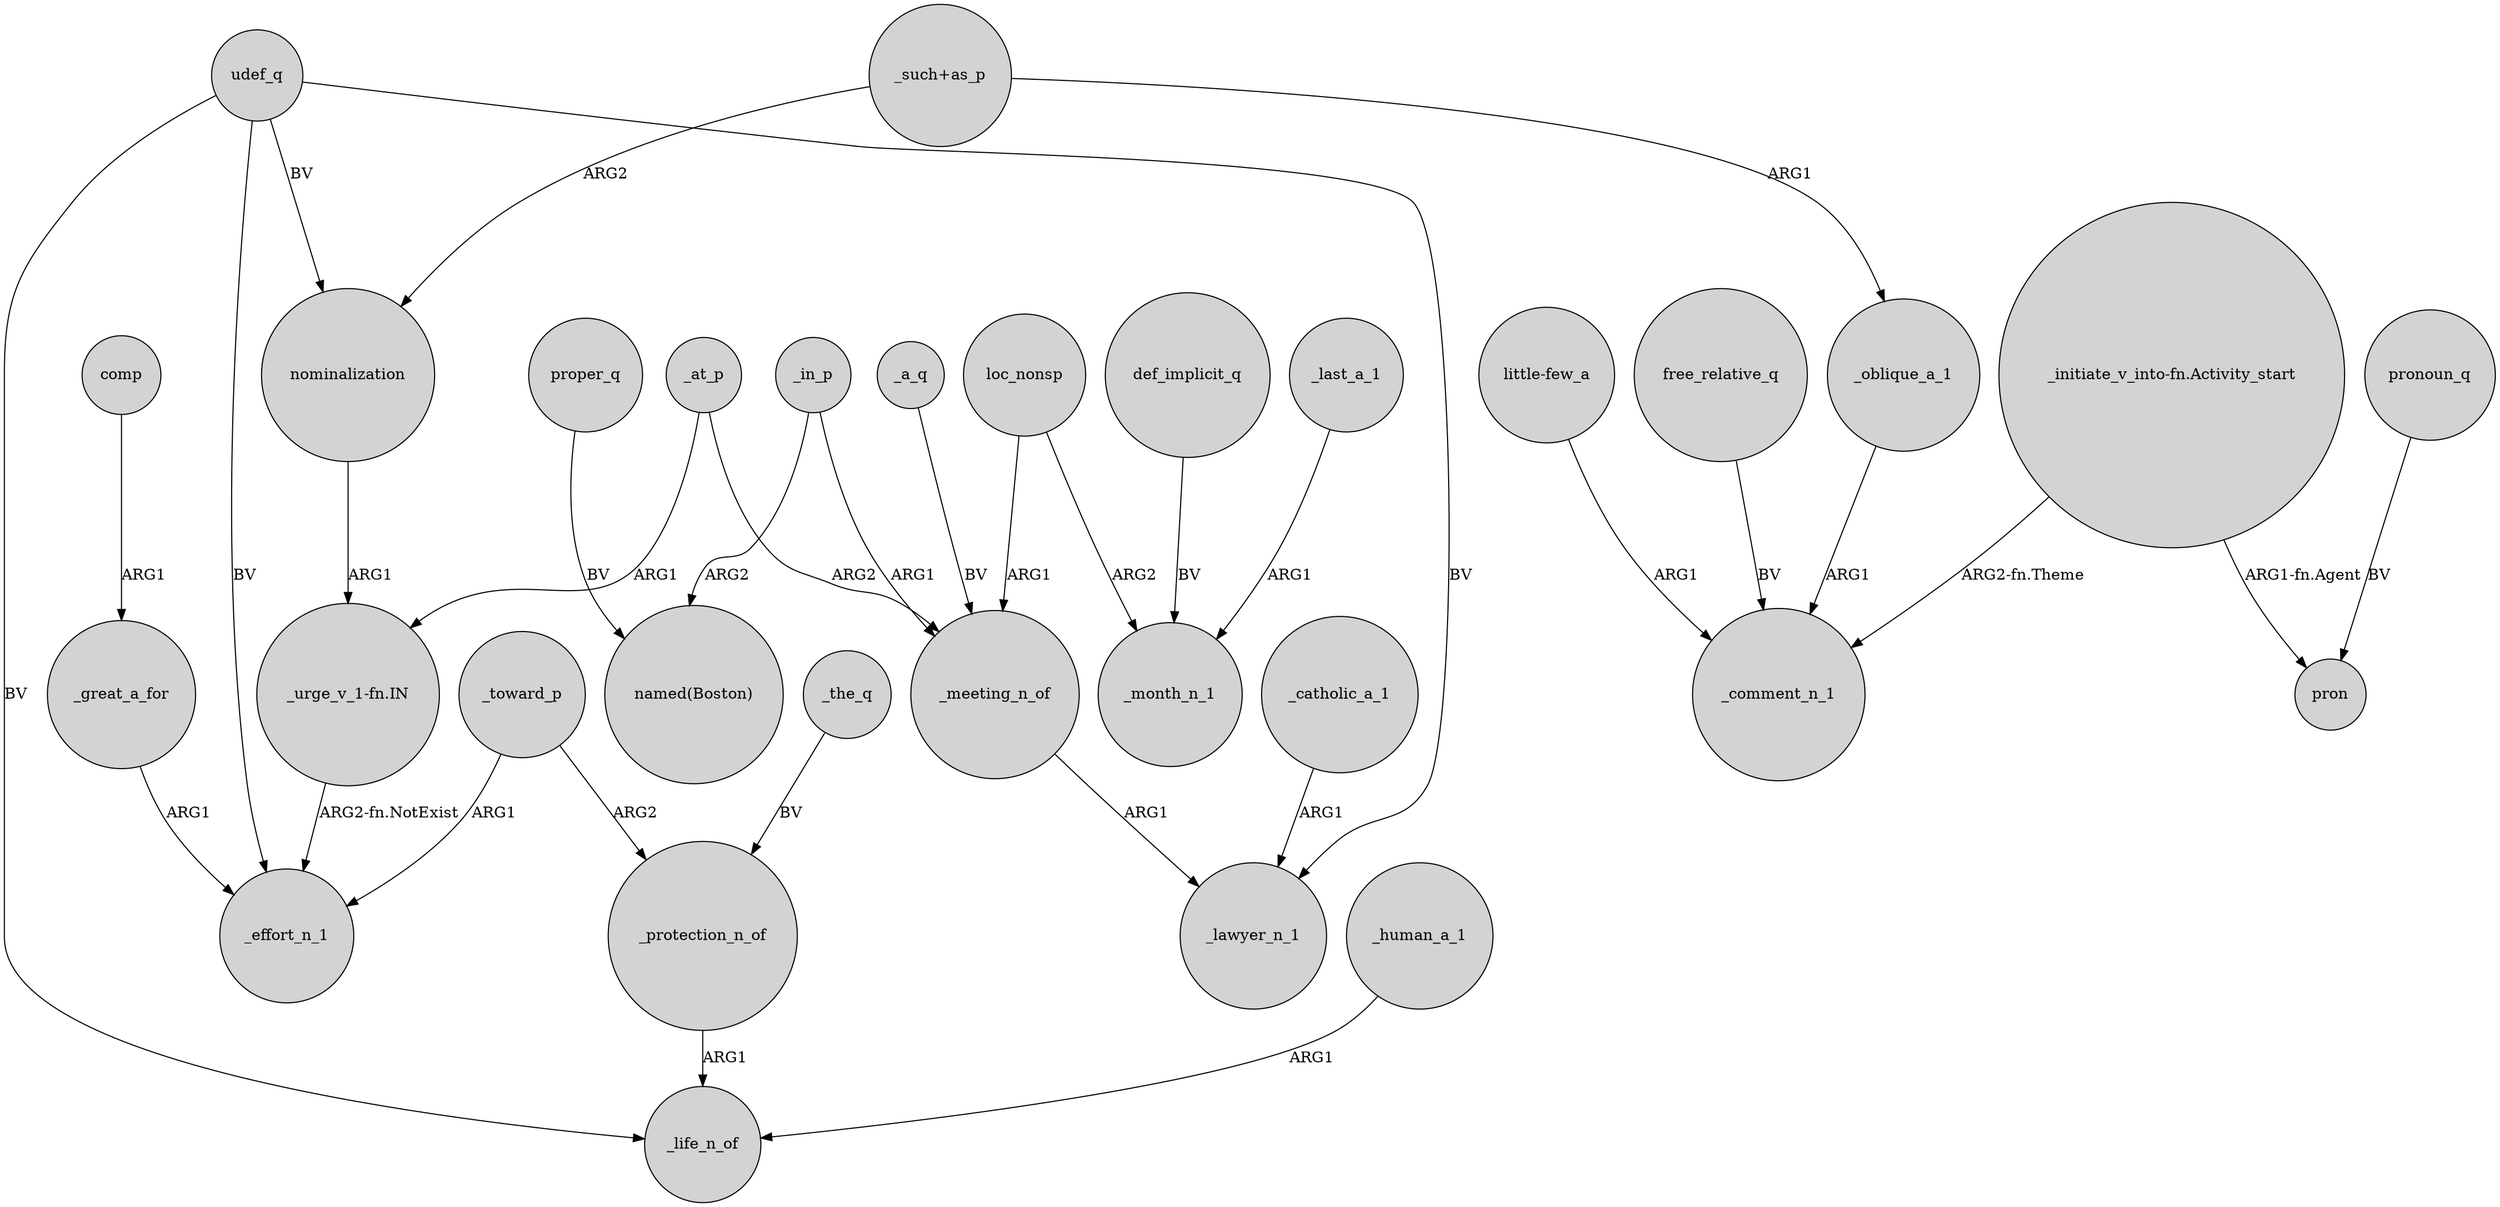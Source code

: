 digraph {
	node [shape=circle style=filled]
	"_such+as_p" -> nominalization [label=ARG2]
	_the_q -> _protection_n_of [label=BV]
	def_implicit_q -> _month_n_1 [label=BV]
	proper_q -> "named(Boston)" [label=BV]
	_at_p -> "_urge_v_1-fn.IN" [label=ARG1]
	_in_p -> "named(Boston)" [label=ARG2]
	_in_p -> _meeting_n_of [label=ARG1]
	udef_q -> _life_n_of [label=BV]
	_meeting_n_of -> _lawyer_n_1 [label=ARG1]
	"_urge_v_1-fn.IN" -> _effort_n_1 [label="ARG2-fn.NotExist"]
	_catholic_a_1 -> _lawyer_n_1 [label=ARG1]
	_toward_p -> _effort_n_1 [label=ARG1]
	_toward_p -> _protection_n_of [label=ARG2]
	_human_a_1 -> _life_n_of [label=ARG1]
	_a_q -> _meeting_n_of [label=BV]
	comp -> _great_a_for [label=ARG1]
	loc_nonsp -> _meeting_n_of [label=ARG1]
	"little-few_a" -> _comment_n_1 [label=ARG1]
	_at_p -> _meeting_n_of [label=ARG2]
	pronoun_q -> pron [label=BV]
	"_initiate_v_into-fn.Activity_start" -> pron [label="ARG1-fn.Agent"]
	udef_q -> _lawyer_n_1 [label=BV]
	free_relative_q -> _comment_n_1 [label=BV]
	udef_q -> nominalization [label=BV]
	_last_a_1 -> _month_n_1 [label=ARG1]
	"_initiate_v_into-fn.Activity_start" -> _comment_n_1 [label="ARG2-fn.Theme"]
	"_such+as_p" -> _oblique_a_1 [label=ARG1]
	_oblique_a_1 -> _comment_n_1 [label=ARG1]
	loc_nonsp -> _month_n_1 [label=ARG2]
	_great_a_for -> _effort_n_1 [label=ARG1]
	_protection_n_of -> _life_n_of [label=ARG1]
	udef_q -> _effort_n_1 [label=BV]
	nominalization -> "_urge_v_1-fn.IN" [label=ARG1]
}
